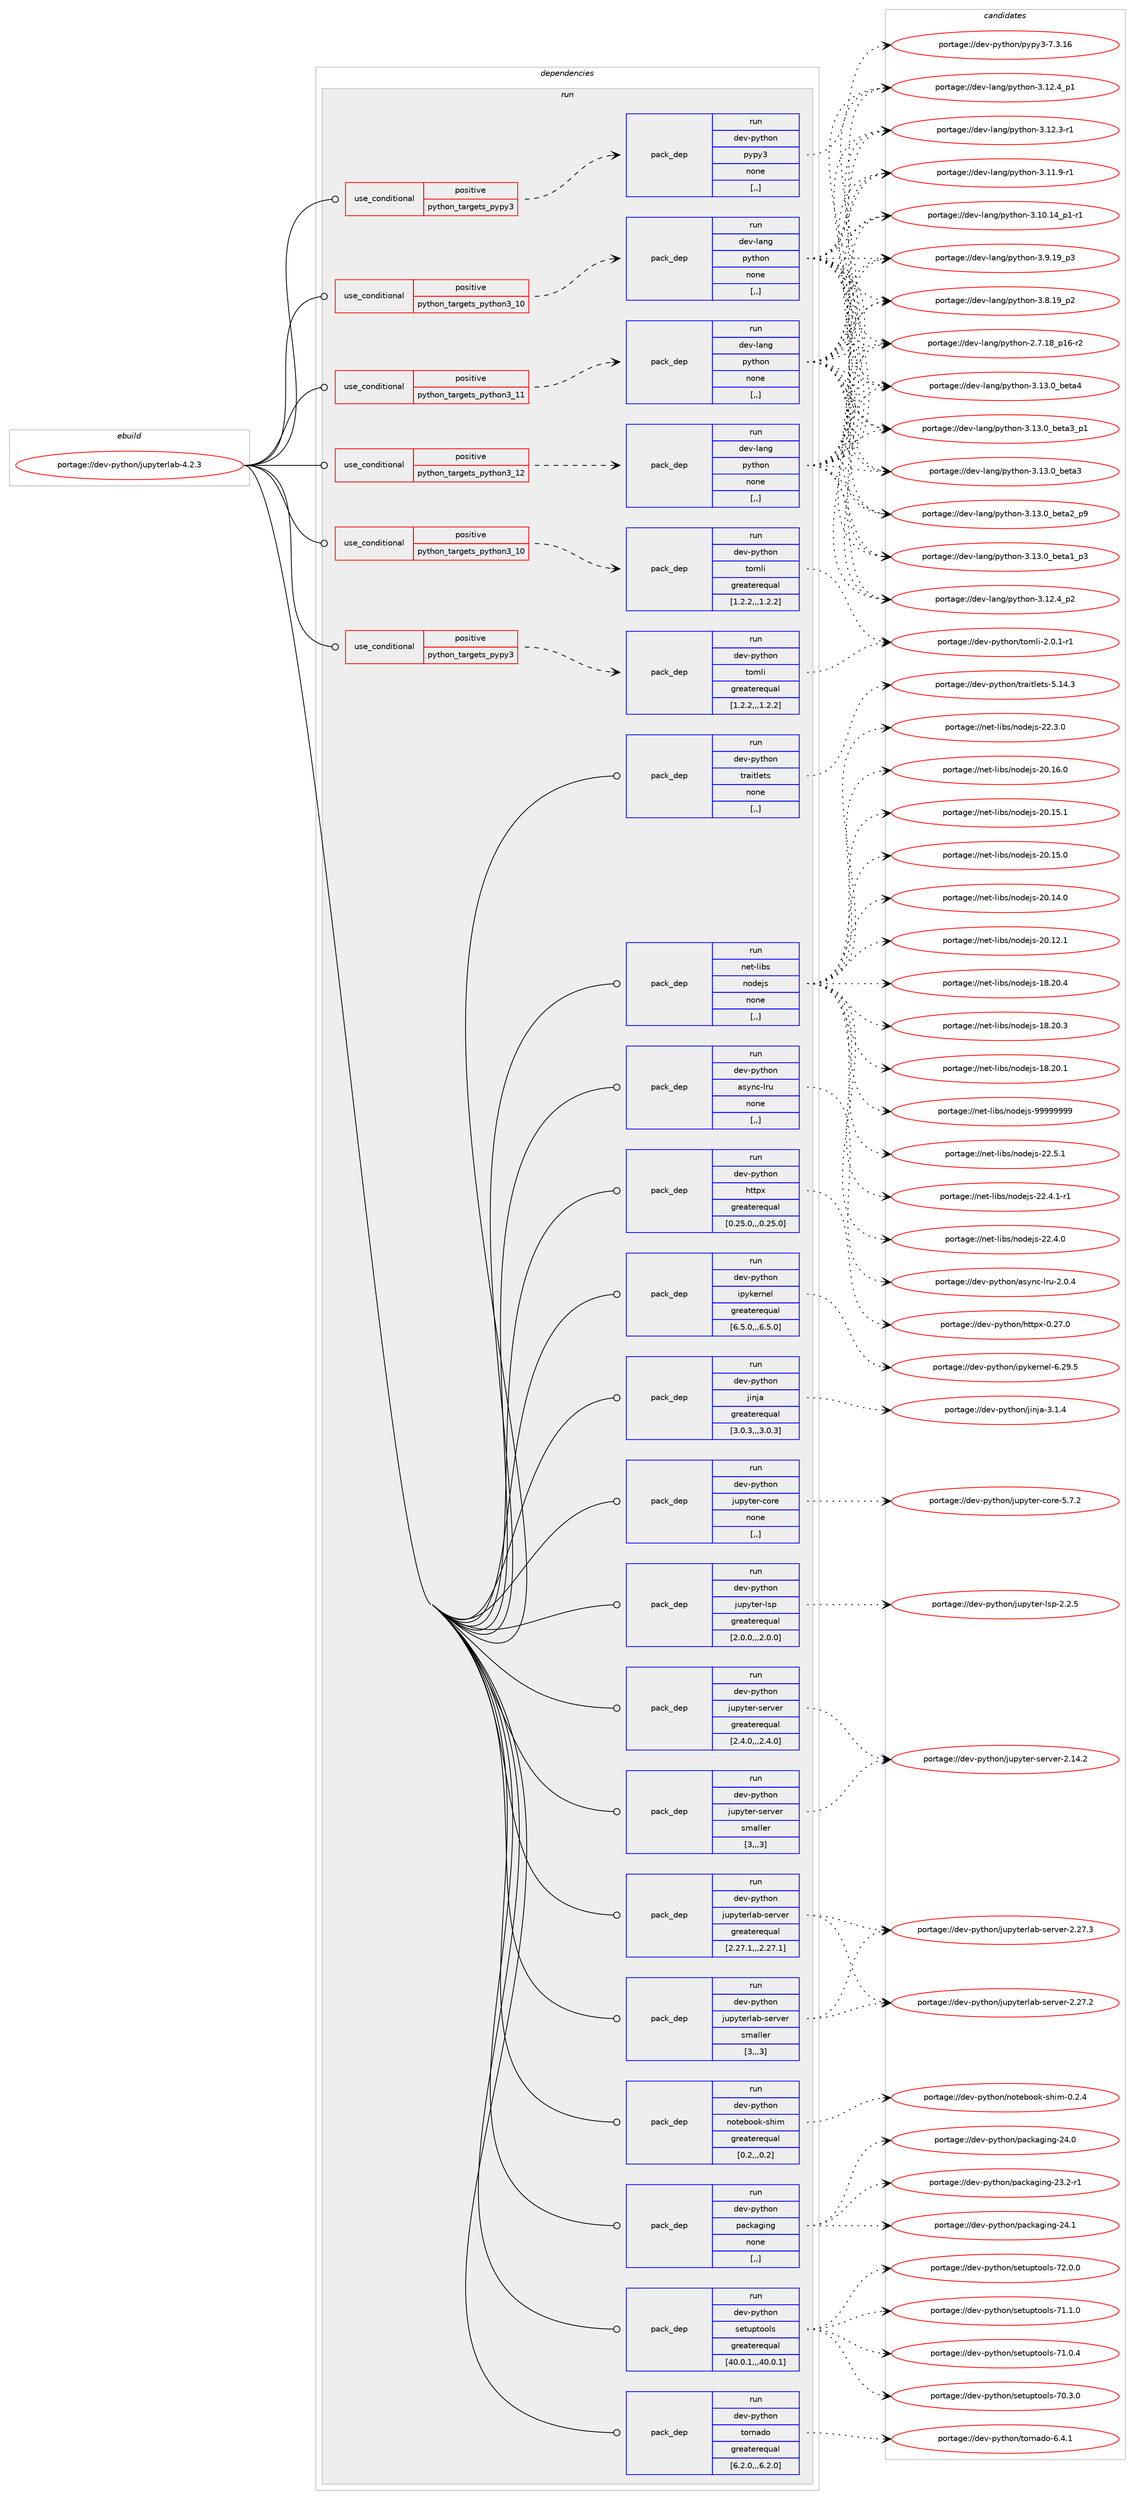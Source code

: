 digraph prolog {

# *************
# Graph options
# *************

newrank=true;
concentrate=true;
compound=true;
graph [rankdir=LR,fontname=Helvetica,fontsize=10,ranksep=1.5];#, ranksep=2.5, nodesep=0.2];
edge  [arrowhead=vee];
node  [fontname=Helvetica,fontsize=10];

# **********
# The ebuild
# **********

subgraph cluster_leftcol {
color=gray;
label=<<i>ebuild</i>>;
id [label="portage://dev-python/jupyterlab-4.2.3", color=red, width=4, href="../dev-python/jupyterlab-4.2.3.svg"];
}

# ****************
# The dependencies
# ****************

subgraph cluster_midcol {
color=gray;
label=<<i>dependencies</i>>;
subgraph cluster_compile {
fillcolor="#eeeeee";
style=filled;
label=<<i>compile</i>>;
}
subgraph cluster_compileandrun {
fillcolor="#eeeeee";
style=filled;
label=<<i>compile and run</i>>;
}
subgraph cluster_run {
fillcolor="#eeeeee";
style=filled;
label=<<i>run</i>>;
subgraph cond34139 {
dependency149738 [label=<<TABLE BORDER="0" CELLBORDER="1" CELLSPACING="0" CELLPADDING="4"><TR><TD ROWSPAN="3" CELLPADDING="10">use_conditional</TD></TR><TR><TD>positive</TD></TR><TR><TD>python_targets_pypy3</TD></TR></TABLE>>, shape=none, color=red];
subgraph pack114349 {
dependency149739 [label=<<TABLE BORDER="0" CELLBORDER="1" CELLSPACING="0" CELLPADDING="4" WIDTH="220"><TR><TD ROWSPAN="6" CELLPADDING="30">pack_dep</TD></TR><TR><TD WIDTH="110">run</TD></TR><TR><TD>dev-python</TD></TR><TR><TD>pypy3</TD></TR><TR><TD>none</TD></TR><TR><TD>[,,]</TD></TR></TABLE>>, shape=none, color=blue];
}
dependency149738:e -> dependency149739:w [weight=20,style="dashed",arrowhead="vee"];
}
id:e -> dependency149738:w [weight=20,style="solid",arrowhead="odot"];
subgraph cond34140 {
dependency149740 [label=<<TABLE BORDER="0" CELLBORDER="1" CELLSPACING="0" CELLPADDING="4"><TR><TD ROWSPAN="3" CELLPADDING="10">use_conditional</TD></TR><TR><TD>positive</TD></TR><TR><TD>python_targets_pypy3</TD></TR></TABLE>>, shape=none, color=red];
subgraph pack114350 {
dependency149741 [label=<<TABLE BORDER="0" CELLBORDER="1" CELLSPACING="0" CELLPADDING="4" WIDTH="220"><TR><TD ROWSPAN="6" CELLPADDING="30">pack_dep</TD></TR><TR><TD WIDTH="110">run</TD></TR><TR><TD>dev-python</TD></TR><TR><TD>tomli</TD></TR><TR><TD>greaterequal</TD></TR><TR><TD>[1.2.2,,,1.2.2]</TD></TR></TABLE>>, shape=none, color=blue];
}
dependency149740:e -> dependency149741:w [weight=20,style="dashed",arrowhead="vee"];
}
id:e -> dependency149740:w [weight=20,style="solid",arrowhead="odot"];
subgraph cond34141 {
dependency149742 [label=<<TABLE BORDER="0" CELLBORDER="1" CELLSPACING="0" CELLPADDING="4"><TR><TD ROWSPAN="3" CELLPADDING="10">use_conditional</TD></TR><TR><TD>positive</TD></TR><TR><TD>python_targets_python3_10</TD></TR></TABLE>>, shape=none, color=red];
subgraph pack114351 {
dependency149743 [label=<<TABLE BORDER="0" CELLBORDER="1" CELLSPACING="0" CELLPADDING="4" WIDTH="220"><TR><TD ROWSPAN="6" CELLPADDING="30">pack_dep</TD></TR><TR><TD WIDTH="110">run</TD></TR><TR><TD>dev-lang</TD></TR><TR><TD>python</TD></TR><TR><TD>none</TD></TR><TR><TD>[,,]</TD></TR></TABLE>>, shape=none, color=blue];
}
dependency149742:e -> dependency149743:w [weight=20,style="dashed",arrowhead="vee"];
}
id:e -> dependency149742:w [weight=20,style="solid",arrowhead="odot"];
subgraph cond34142 {
dependency149744 [label=<<TABLE BORDER="0" CELLBORDER="1" CELLSPACING="0" CELLPADDING="4"><TR><TD ROWSPAN="3" CELLPADDING="10">use_conditional</TD></TR><TR><TD>positive</TD></TR><TR><TD>python_targets_python3_10</TD></TR></TABLE>>, shape=none, color=red];
subgraph pack114352 {
dependency149745 [label=<<TABLE BORDER="0" CELLBORDER="1" CELLSPACING="0" CELLPADDING="4" WIDTH="220"><TR><TD ROWSPAN="6" CELLPADDING="30">pack_dep</TD></TR><TR><TD WIDTH="110">run</TD></TR><TR><TD>dev-python</TD></TR><TR><TD>tomli</TD></TR><TR><TD>greaterequal</TD></TR><TR><TD>[1.2.2,,,1.2.2]</TD></TR></TABLE>>, shape=none, color=blue];
}
dependency149744:e -> dependency149745:w [weight=20,style="dashed",arrowhead="vee"];
}
id:e -> dependency149744:w [weight=20,style="solid",arrowhead="odot"];
subgraph cond34143 {
dependency149746 [label=<<TABLE BORDER="0" CELLBORDER="1" CELLSPACING="0" CELLPADDING="4"><TR><TD ROWSPAN="3" CELLPADDING="10">use_conditional</TD></TR><TR><TD>positive</TD></TR><TR><TD>python_targets_python3_11</TD></TR></TABLE>>, shape=none, color=red];
subgraph pack114353 {
dependency149747 [label=<<TABLE BORDER="0" CELLBORDER="1" CELLSPACING="0" CELLPADDING="4" WIDTH="220"><TR><TD ROWSPAN="6" CELLPADDING="30">pack_dep</TD></TR><TR><TD WIDTH="110">run</TD></TR><TR><TD>dev-lang</TD></TR><TR><TD>python</TD></TR><TR><TD>none</TD></TR><TR><TD>[,,]</TD></TR></TABLE>>, shape=none, color=blue];
}
dependency149746:e -> dependency149747:w [weight=20,style="dashed",arrowhead="vee"];
}
id:e -> dependency149746:w [weight=20,style="solid",arrowhead="odot"];
subgraph cond34144 {
dependency149748 [label=<<TABLE BORDER="0" CELLBORDER="1" CELLSPACING="0" CELLPADDING="4"><TR><TD ROWSPAN="3" CELLPADDING="10">use_conditional</TD></TR><TR><TD>positive</TD></TR><TR><TD>python_targets_python3_12</TD></TR></TABLE>>, shape=none, color=red];
subgraph pack114354 {
dependency149749 [label=<<TABLE BORDER="0" CELLBORDER="1" CELLSPACING="0" CELLPADDING="4" WIDTH="220"><TR><TD ROWSPAN="6" CELLPADDING="30">pack_dep</TD></TR><TR><TD WIDTH="110">run</TD></TR><TR><TD>dev-lang</TD></TR><TR><TD>python</TD></TR><TR><TD>none</TD></TR><TR><TD>[,,]</TD></TR></TABLE>>, shape=none, color=blue];
}
dependency149748:e -> dependency149749:w [weight=20,style="dashed",arrowhead="vee"];
}
id:e -> dependency149748:w [weight=20,style="solid",arrowhead="odot"];
subgraph pack114355 {
dependency149750 [label=<<TABLE BORDER="0" CELLBORDER="1" CELLSPACING="0" CELLPADDING="4" WIDTH="220"><TR><TD ROWSPAN="6" CELLPADDING="30">pack_dep</TD></TR><TR><TD WIDTH="110">run</TD></TR><TR><TD>dev-python</TD></TR><TR><TD>async-lru</TD></TR><TR><TD>none</TD></TR><TR><TD>[,,]</TD></TR></TABLE>>, shape=none, color=blue];
}
id:e -> dependency149750:w [weight=20,style="solid",arrowhead="odot"];
subgraph pack114356 {
dependency149751 [label=<<TABLE BORDER="0" CELLBORDER="1" CELLSPACING="0" CELLPADDING="4" WIDTH="220"><TR><TD ROWSPAN="6" CELLPADDING="30">pack_dep</TD></TR><TR><TD WIDTH="110">run</TD></TR><TR><TD>dev-python</TD></TR><TR><TD>httpx</TD></TR><TR><TD>greaterequal</TD></TR><TR><TD>[0.25.0,,,0.25.0]</TD></TR></TABLE>>, shape=none, color=blue];
}
id:e -> dependency149751:w [weight=20,style="solid",arrowhead="odot"];
subgraph pack114357 {
dependency149752 [label=<<TABLE BORDER="0" CELLBORDER="1" CELLSPACING="0" CELLPADDING="4" WIDTH="220"><TR><TD ROWSPAN="6" CELLPADDING="30">pack_dep</TD></TR><TR><TD WIDTH="110">run</TD></TR><TR><TD>dev-python</TD></TR><TR><TD>ipykernel</TD></TR><TR><TD>greaterequal</TD></TR><TR><TD>[6.5.0,,,6.5.0]</TD></TR></TABLE>>, shape=none, color=blue];
}
id:e -> dependency149752:w [weight=20,style="solid",arrowhead="odot"];
subgraph pack114358 {
dependency149753 [label=<<TABLE BORDER="0" CELLBORDER="1" CELLSPACING="0" CELLPADDING="4" WIDTH="220"><TR><TD ROWSPAN="6" CELLPADDING="30">pack_dep</TD></TR><TR><TD WIDTH="110">run</TD></TR><TR><TD>dev-python</TD></TR><TR><TD>jinja</TD></TR><TR><TD>greaterequal</TD></TR><TR><TD>[3.0.3,,,3.0.3]</TD></TR></TABLE>>, shape=none, color=blue];
}
id:e -> dependency149753:w [weight=20,style="solid",arrowhead="odot"];
subgraph pack114359 {
dependency149754 [label=<<TABLE BORDER="0" CELLBORDER="1" CELLSPACING="0" CELLPADDING="4" WIDTH="220"><TR><TD ROWSPAN="6" CELLPADDING="30">pack_dep</TD></TR><TR><TD WIDTH="110">run</TD></TR><TR><TD>dev-python</TD></TR><TR><TD>jupyter-core</TD></TR><TR><TD>none</TD></TR><TR><TD>[,,]</TD></TR></TABLE>>, shape=none, color=blue];
}
id:e -> dependency149754:w [weight=20,style="solid",arrowhead="odot"];
subgraph pack114360 {
dependency149755 [label=<<TABLE BORDER="0" CELLBORDER="1" CELLSPACING="0" CELLPADDING="4" WIDTH="220"><TR><TD ROWSPAN="6" CELLPADDING="30">pack_dep</TD></TR><TR><TD WIDTH="110">run</TD></TR><TR><TD>dev-python</TD></TR><TR><TD>jupyter-lsp</TD></TR><TR><TD>greaterequal</TD></TR><TR><TD>[2.0.0,,,2.0.0]</TD></TR></TABLE>>, shape=none, color=blue];
}
id:e -> dependency149755:w [weight=20,style="solid",arrowhead="odot"];
subgraph pack114361 {
dependency149756 [label=<<TABLE BORDER="0" CELLBORDER="1" CELLSPACING="0" CELLPADDING="4" WIDTH="220"><TR><TD ROWSPAN="6" CELLPADDING="30">pack_dep</TD></TR><TR><TD WIDTH="110">run</TD></TR><TR><TD>dev-python</TD></TR><TR><TD>jupyter-server</TD></TR><TR><TD>greaterequal</TD></TR><TR><TD>[2.4.0,,,2.4.0]</TD></TR></TABLE>>, shape=none, color=blue];
}
id:e -> dependency149756:w [weight=20,style="solid",arrowhead="odot"];
subgraph pack114362 {
dependency149757 [label=<<TABLE BORDER="0" CELLBORDER="1" CELLSPACING="0" CELLPADDING="4" WIDTH="220"><TR><TD ROWSPAN="6" CELLPADDING="30">pack_dep</TD></TR><TR><TD WIDTH="110">run</TD></TR><TR><TD>dev-python</TD></TR><TR><TD>jupyter-server</TD></TR><TR><TD>smaller</TD></TR><TR><TD>[3,,,3]</TD></TR></TABLE>>, shape=none, color=blue];
}
id:e -> dependency149757:w [weight=20,style="solid",arrowhead="odot"];
subgraph pack114363 {
dependency149758 [label=<<TABLE BORDER="0" CELLBORDER="1" CELLSPACING="0" CELLPADDING="4" WIDTH="220"><TR><TD ROWSPAN="6" CELLPADDING="30">pack_dep</TD></TR><TR><TD WIDTH="110">run</TD></TR><TR><TD>dev-python</TD></TR><TR><TD>jupyterlab-server</TD></TR><TR><TD>greaterequal</TD></TR><TR><TD>[2.27.1,,,2.27.1]</TD></TR></TABLE>>, shape=none, color=blue];
}
id:e -> dependency149758:w [weight=20,style="solid",arrowhead="odot"];
subgraph pack114364 {
dependency149759 [label=<<TABLE BORDER="0" CELLBORDER="1" CELLSPACING="0" CELLPADDING="4" WIDTH="220"><TR><TD ROWSPAN="6" CELLPADDING="30">pack_dep</TD></TR><TR><TD WIDTH="110">run</TD></TR><TR><TD>dev-python</TD></TR><TR><TD>jupyterlab-server</TD></TR><TR><TD>smaller</TD></TR><TR><TD>[3,,,3]</TD></TR></TABLE>>, shape=none, color=blue];
}
id:e -> dependency149759:w [weight=20,style="solid",arrowhead="odot"];
subgraph pack114365 {
dependency149760 [label=<<TABLE BORDER="0" CELLBORDER="1" CELLSPACING="0" CELLPADDING="4" WIDTH="220"><TR><TD ROWSPAN="6" CELLPADDING="30">pack_dep</TD></TR><TR><TD WIDTH="110">run</TD></TR><TR><TD>dev-python</TD></TR><TR><TD>notebook-shim</TD></TR><TR><TD>greaterequal</TD></TR><TR><TD>[0.2,,,0.2]</TD></TR></TABLE>>, shape=none, color=blue];
}
id:e -> dependency149760:w [weight=20,style="solid",arrowhead="odot"];
subgraph pack114366 {
dependency149761 [label=<<TABLE BORDER="0" CELLBORDER="1" CELLSPACING="0" CELLPADDING="4" WIDTH="220"><TR><TD ROWSPAN="6" CELLPADDING="30">pack_dep</TD></TR><TR><TD WIDTH="110">run</TD></TR><TR><TD>dev-python</TD></TR><TR><TD>packaging</TD></TR><TR><TD>none</TD></TR><TR><TD>[,,]</TD></TR></TABLE>>, shape=none, color=blue];
}
id:e -> dependency149761:w [weight=20,style="solid",arrowhead="odot"];
subgraph pack114367 {
dependency149762 [label=<<TABLE BORDER="0" CELLBORDER="1" CELLSPACING="0" CELLPADDING="4" WIDTH="220"><TR><TD ROWSPAN="6" CELLPADDING="30">pack_dep</TD></TR><TR><TD WIDTH="110">run</TD></TR><TR><TD>dev-python</TD></TR><TR><TD>setuptools</TD></TR><TR><TD>greaterequal</TD></TR><TR><TD>[40.0.1,,,40.0.1]</TD></TR></TABLE>>, shape=none, color=blue];
}
id:e -> dependency149762:w [weight=20,style="solid",arrowhead="odot"];
subgraph pack114368 {
dependency149763 [label=<<TABLE BORDER="0" CELLBORDER="1" CELLSPACING="0" CELLPADDING="4" WIDTH="220"><TR><TD ROWSPAN="6" CELLPADDING="30">pack_dep</TD></TR><TR><TD WIDTH="110">run</TD></TR><TR><TD>dev-python</TD></TR><TR><TD>tornado</TD></TR><TR><TD>greaterequal</TD></TR><TR><TD>[6.2.0,,,6.2.0]</TD></TR></TABLE>>, shape=none, color=blue];
}
id:e -> dependency149763:w [weight=20,style="solid",arrowhead="odot"];
subgraph pack114369 {
dependency149764 [label=<<TABLE BORDER="0" CELLBORDER="1" CELLSPACING="0" CELLPADDING="4" WIDTH="220"><TR><TD ROWSPAN="6" CELLPADDING="30">pack_dep</TD></TR><TR><TD WIDTH="110">run</TD></TR><TR><TD>dev-python</TD></TR><TR><TD>traitlets</TD></TR><TR><TD>none</TD></TR><TR><TD>[,,]</TD></TR></TABLE>>, shape=none, color=blue];
}
id:e -> dependency149764:w [weight=20,style="solid",arrowhead="odot"];
subgraph pack114370 {
dependency149765 [label=<<TABLE BORDER="0" CELLBORDER="1" CELLSPACING="0" CELLPADDING="4" WIDTH="220"><TR><TD ROWSPAN="6" CELLPADDING="30">pack_dep</TD></TR><TR><TD WIDTH="110">run</TD></TR><TR><TD>net-libs</TD></TR><TR><TD>nodejs</TD></TR><TR><TD>none</TD></TR><TR><TD>[,,]</TD></TR></TABLE>>, shape=none, color=blue];
}
id:e -> dependency149765:w [weight=20,style="solid",arrowhead="odot"];
}
}

# **************
# The candidates
# **************

subgraph cluster_choices {
rank=same;
color=gray;
label=<<i>candidates</i>>;

subgraph choice114349 {
color=black;
nodesep=1;
choice10010111845112121116104111110471121211121215145554651464954 [label="portage://dev-python/pypy3-7.3.16", color=red, width=4,href="../dev-python/pypy3-7.3.16.svg"];
dependency149739:e -> choice10010111845112121116104111110471121211121215145554651464954:w [style=dotted,weight="100"];
}
subgraph choice114350 {
color=black;
nodesep=1;
choice10010111845112121116104111110471161111091081054550464846494511449 [label="portage://dev-python/tomli-2.0.1-r1", color=red, width=4,href="../dev-python/tomli-2.0.1-r1.svg"];
dependency149741:e -> choice10010111845112121116104111110471161111091081054550464846494511449:w [style=dotted,weight="100"];
}
subgraph choice114351 {
color=black;
nodesep=1;
choice1001011184510897110103471121211161041111104551464951464895981011169752 [label="portage://dev-lang/python-3.13.0_beta4", color=red, width=4,href="../dev-lang/python-3.13.0_beta4.svg"];
choice10010111845108971101034711212111610411111045514649514648959810111697519511249 [label="portage://dev-lang/python-3.13.0_beta3_p1", color=red, width=4,href="../dev-lang/python-3.13.0_beta3_p1.svg"];
choice1001011184510897110103471121211161041111104551464951464895981011169751 [label="portage://dev-lang/python-3.13.0_beta3", color=red, width=4,href="../dev-lang/python-3.13.0_beta3.svg"];
choice10010111845108971101034711212111610411111045514649514648959810111697509511257 [label="portage://dev-lang/python-3.13.0_beta2_p9", color=red, width=4,href="../dev-lang/python-3.13.0_beta2_p9.svg"];
choice10010111845108971101034711212111610411111045514649514648959810111697499511251 [label="portage://dev-lang/python-3.13.0_beta1_p3", color=red, width=4,href="../dev-lang/python-3.13.0_beta1_p3.svg"];
choice100101118451089711010347112121116104111110455146495046529511250 [label="portage://dev-lang/python-3.12.4_p2", color=red, width=4,href="../dev-lang/python-3.12.4_p2.svg"];
choice100101118451089711010347112121116104111110455146495046529511249 [label="portage://dev-lang/python-3.12.4_p1", color=red, width=4,href="../dev-lang/python-3.12.4_p1.svg"];
choice100101118451089711010347112121116104111110455146495046514511449 [label="portage://dev-lang/python-3.12.3-r1", color=red, width=4,href="../dev-lang/python-3.12.3-r1.svg"];
choice100101118451089711010347112121116104111110455146494946574511449 [label="portage://dev-lang/python-3.11.9-r1", color=red, width=4,href="../dev-lang/python-3.11.9-r1.svg"];
choice100101118451089711010347112121116104111110455146494846495295112494511449 [label="portage://dev-lang/python-3.10.14_p1-r1", color=red, width=4,href="../dev-lang/python-3.10.14_p1-r1.svg"];
choice100101118451089711010347112121116104111110455146574649579511251 [label="portage://dev-lang/python-3.9.19_p3", color=red, width=4,href="../dev-lang/python-3.9.19_p3.svg"];
choice100101118451089711010347112121116104111110455146564649579511250 [label="portage://dev-lang/python-3.8.19_p2", color=red, width=4,href="../dev-lang/python-3.8.19_p2.svg"];
choice100101118451089711010347112121116104111110455046554649569511249544511450 [label="portage://dev-lang/python-2.7.18_p16-r2", color=red, width=4,href="../dev-lang/python-2.7.18_p16-r2.svg"];
dependency149743:e -> choice1001011184510897110103471121211161041111104551464951464895981011169752:w [style=dotted,weight="100"];
dependency149743:e -> choice10010111845108971101034711212111610411111045514649514648959810111697519511249:w [style=dotted,weight="100"];
dependency149743:e -> choice1001011184510897110103471121211161041111104551464951464895981011169751:w [style=dotted,weight="100"];
dependency149743:e -> choice10010111845108971101034711212111610411111045514649514648959810111697509511257:w [style=dotted,weight="100"];
dependency149743:e -> choice10010111845108971101034711212111610411111045514649514648959810111697499511251:w [style=dotted,weight="100"];
dependency149743:e -> choice100101118451089711010347112121116104111110455146495046529511250:w [style=dotted,weight="100"];
dependency149743:e -> choice100101118451089711010347112121116104111110455146495046529511249:w [style=dotted,weight="100"];
dependency149743:e -> choice100101118451089711010347112121116104111110455146495046514511449:w [style=dotted,weight="100"];
dependency149743:e -> choice100101118451089711010347112121116104111110455146494946574511449:w [style=dotted,weight="100"];
dependency149743:e -> choice100101118451089711010347112121116104111110455146494846495295112494511449:w [style=dotted,weight="100"];
dependency149743:e -> choice100101118451089711010347112121116104111110455146574649579511251:w [style=dotted,weight="100"];
dependency149743:e -> choice100101118451089711010347112121116104111110455146564649579511250:w [style=dotted,weight="100"];
dependency149743:e -> choice100101118451089711010347112121116104111110455046554649569511249544511450:w [style=dotted,weight="100"];
}
subgraph choice114352 {
color=black;
nodesep=1;
choice10010111845112121116104111110471161111091081054550464846494511449 [label="portage://dev-python/tomli-2.0.1-r1", color=red, width=4,href="../dev-python/tomli-2.0.1-r1.svg"];
dependency149745:e -> choice10010111845112121116104111110471161111091081054550464846494511449:w [style=dotted,weight="100"];
}
subgraph choice114353 {
color=black;
nodesep=1;
choice1001011184510897110103471121211161041111104551464951464895981011169752 [label="portage://dev-lang/python-3.13.0_beta4", color=red, width=4,href="../dev-lang/python-3.13.0_beta4.svg"];
choice10010111845108971101034711212111610411111045514649514648959810111697519511249 [label="portage://dev-lang/python-3.13.0_beta3_p1", color=red, width=4,href="../dev-lang/python-3.13.0_beta3_p1.svg"];
choice1001011184510897110103471121211161041111104551464951464895981011169751 [label="portage://dev-lang/python-3.13.0_beta3", color=red, width=4,href="../dev-lang/python-3.13.0_beta3.svg"];
choice10010111845108971101034711212111610411111045514649514648959810111697509511257 [label="portage://dev-lang/python-3.13.0_beta2_p9", color=red, width=4,href="../dev-lang/python-3.13.0_beta2_p9.svg"];
choice10010111845108971101034711212111610411111045514649514648959810111697499511251 [label="portage://dev-lang/python-3.13.0_beta1_p3", color=red, width=4,href="../dev-lang/python-3.13.0_beta1_p3.svg"];
choice100101118451089711010347112121116104111110455146495046529511250 [label="portage://dev-lang/python-3.12.4_p2", color=red, width=4,href="../dev-lang/python-3.12.4_p2.svg"];
choice100101118451089711010347112121116104111110455146495046529511249 [label="portage://dev-lang/python-3.12.4_p1", color=red, width=4,href="../dev-lang/python-3.12.4_p1.svg"];
choice100101118451089711010347112121116104111110455146495046514511449 [label="portage://dev-lang/python-3.12.3-r1", color=red, width=4,href="../dev-lang/python-3.12.3-r1.svg"];
choice100101118451089711010347112121116104111110455146494946574511449 [label="portage://dev-lang/python-3.11.9-r1", color=red, width=4,href="../dev-lang/python-3.11.9-r1.svg"];
choice100101118451089711010347112121116104111110455146494846495295112494511449 [label="portage://dev-lang/python-3.10.14_p1-r1", color=red, width=4,href="../dev-lang/python-3.10.14_p1-r1.svg"];
choice100101118451089711010347112121116104111110455146574649579511251 [label="portage://dev-lang/python-3.9.19_p3", color=red, width=4,href="../dev-lang/python-3.9.19_p3.svg"];
choice100101118451089711010347112121116104111110455146564649579511250 [label="portage://dev-lang/python-3.8.19_p2", color=red, width=4,href="../dev-lang/python-3.8.19_p2.svg"];
choice100101118451089711010347112121116104111110455046554649569511249544511450 [label="portage://dev-lang/python-2.7.18_p16-r2", color=red, width=4,href="../dev-lang/python-2.7.18_p16-r2.svg"];
dependency149747:e -> choice1001011184510897110103471121211161041111104551464951464895981011169752:w [style=dotted,weight="100"];
dependency149747:e -> choice10010111845108971101034711212111610411111045514649514648959810111697519511249:w [style=dotted,weight="100"];
dependency149747:e -> choice1001011184510897110103471121211161041111104551464951464895981011169751:w [style=dotted,weight="100"];
dependency149747:e -> choice10010111845108971101034711212111610411111045514649514648959810111697509511257:w [style=dotted,weight="100"];
dependency149747:e -> choice10010111845108971101034711212111610411111045514649514648959810111697499511251:w [style=dotted,weight="100"];
dependency149747:e -> choice100101118451089711010347112121116104111110455146495046529511250:w [style=dotted,weight="100"];
dependency149747:e -> choice100101118451089711010347112121116104111110455146495046529511249:w [style=dotted,weight="100"];
dependency149747:e -> choice100101118451089711010347112121116104111110455146495046514511449:w [style=dotted,weight="100"];
dependency149747:e -> choice100101118451089711010347112121116104111110455146494946574511449:w [style=dotted,weight="100"];
dependency149747:e -> choice100101118451089711010347112121116104111110455146494846495295112494511449:w [style=dotted,weight="100"];
dependency149747:e -> choice100101118451089711010347112121116104111110455146574649579511251:w [style=dotted,weight="100"];
dependency149747:e -> choice100101118451089711010347112121116104111110455146564649579511250:w [style=dotted,weight="100"];
dependency149747:e -> choice100101118451089711010347112121116104111110455046554649569511249544511450:w [style=dotted,weight="100"];
}
subgraph choice114354 {
color=black;
nodesep=1;
choice1001011184510897110103471121211161041111104551464951464895981011169752 [label="portage://dev-lang/python-3.13.0_beta4", color=red, width=4,href="../dev-lang/python-3.13.0_beta4.svg"];
choice10010111845108971101034711212111610411111045514649514648959810111697519511249 [label="portage://dev-lang/python-3.13.0_beta3_p1", color=red, width=4,href="../dev-lang/python-3.13.0_beta3_p1.svg"];
choice1001011184510897110103471121211161041111104551464951464895981011169751 [label="portage://dev-lang/python-3.13.0_beta3", color=red, width=4,href="../dev-lang/python-3.13.0_beta3.svg"];
choice10010111845108971101034711212111610411111045514649514648959810111697509511257 [label="portage://dev-lang/python-3.13.0_beta2_p9", color=red, width=4,href="../dev-lang/python-3.13.0_beta2_p9.svg"];
choice10010111845108971101034711212111610411111045514649514648959810111697499511251 [label="portage://dev-lang/python-3.13.0_beta1_p3", color=red, width=4,href="../dev-lang/python-3.13.0_beta1_p3.svg"];
choice100101118451089711010347112121116104111110455146495046529511250 [label="portage://dev-lang/python-3.12.4_p2", color=red, width=4,href="../dev-lang/python-3.12.4_p2.svg"];
choice100101118451089711010347112121116104111110455146495046529511249 [label="portage://dev-lang/python-3.12.4_p1", color=red, width=4,href="../dev-lang/python-3.12.4_p1.svg"];
choice100101118451089711010347112121116104111110455146495046514511449 [label="portage://dev-lang/python-3.12.3-r1", color=red, width=4,href="../dev-lang/python-3.12.3-r1.svg"];
choice100101118451089711010347112121116104111110455146494946574511449 [label="portage://dev-lang/python-3.11.9-r1", color=red, width=4,href="../dev-lang/python-3.11.9-r1.svg"];
choice100101118451089711010347112121116104111110455146494846495295112494511449 [label="portage://dev-lang/python-3.10.14_p1-r1", color=red, width=4,href="../dev-lang/python-3.10.14_p1-r1.svg"];
choice100101118451089711010347112121116104111110455146574649579511251 [label="portage://dev-lang/python-3.9.19_p3", color=red, width=4,href="../dev-lang/python-3.9.19_p3.svg"];
choice100101118451089711010347112121116104111110455146564649579511250 [label="portage://dev-lang/python-3.8.19_p2", color=red, width=4,href="../dev-lang/python-3.8.19_p2.svg"];
choice100101118451089711010347112121116104111110455046554649569511249544511450 [label="portage://dev-lang/python-2.7.18_p16-r2", color=red, width=4,href="../dev-lang/python-2.7.18_p16-r2.svg"];
dependency149749:e -> choice1001011184510897110103471121211161041111104551464951464895981011169752:w [style=dotted,weight="100"];
dependency149749:e -> choice10010111845108971101034711212111610411111045514649514648959810111697519511249:w [style=dotted,weight="100"];
dependency149749:e -> choice1001011184510897110103471121211161041111104551464951464895981011169751:w [style=dotted,weight="100"];
dependency149749:e -> choice10010111845108971101034711212111610411111045514649514648959810111697509511257:w [style=dotted,weight="100"];
dependency149749:e -> choice10010111845108971101034711212111610411111045514649514648959810111697499511251:w [style=dotted,weight="100"];
dependency149749:e -> choice100101118451089711010347112121116104111110455146495046529511250:w [style=dotted,weight="100"];
dependency149749:e -> choice100101118451089711010347112121116104111110455146495046529511249:w [style=dotted,weight="100"];
dependency149749:e -> choice100101118451089711010347112121116104111110455146495046514511449:w [style=dotted,weight="100"];
dependency149749:e -> choice100101118451089711010347112121116104111110455146494946574511449:w [style=dotted,weight="100"];
dependency149749:e -> choice100101118451089711010347112121116104111110455146494846495295112494511449:w [style=dotted,weight="100"];
dependency149749:e -> choice100101118451089711010347112121116104111110455146574649579511251:w [style=dotted,weight="100"];
dependency149749:e -> choice100101118451089711010347112121116104111110455146564649579511250:w [style=dotted,weight="100"];
dependency149749:e -> choice100101118451089711010347112121116104111110455046554649569511249544511450:w [style=dotted,weight="100"];
}
subgraph choice114355 {
color=black;
nodesep=1;
choice1001011184511212111610411111047971151211109945108114117455046484652 [label="portage://dev-python/async-lru-2.0.4", color=red, width=4,href="../dev-python/async-lru-2.0.4.svg"];
dependency149750:e -> choice1001011184511212111610411111047971151211109945108114117455046484652:w [style=dotted,weight="100"];
}
subgraph choice114356 {
color=black;
nodesep=1;
choice100101118451121211161041111104710411611611212045484650554648 [label="portage://dev-python/httpx-0.27.0", color=red, width=4,href="../dev-python/httpx-0.27.0.svg"];
dependency149751:e -> choice100101118451121211161041111104710411611611212045484650554648:w [style=dotted,weight="100"];
}
subgraph choice114357 {
color=black;
nodesep=1;
choice100101118451121211161041111104710511212110710111411010110845544650574653 [label="portage://dev-python/ipykernel-6.29.5", color=red, width=4,href="../dev-python/ipykernel-6.29.5.svg"];
dependency149752:e -> choice100101118451121211161041111104710511212110710111411010110845544650574653:w [style=dotted,weight="100"];
}
subgraph choice114358 {
color=black;
nodesep=1;
choice100101118451121211161041111104710610511010697455146494652 [label="portage://dev-python/jinja-3.1.4", color=red, width=4,href="../dev-python/jinja-3.1.4.svg"];
dependency149753:e -> choice100101118451121211161041111104710610511010697455146494652:w [style=dotted,weight="100"];
}
subgraph choice114359 {
color=black;
nodesep=1;
choice10010111845112121116104111110471061171121211161011144599111114101455346554650 [label="portage://dev-python/jupyter-core-5.7.2", color=red, width=4,href="../dev-python/jupyter-core-5.7.2.svg"];
dependency149754:e -> choice10010111845112121116104111110471061171121211161011144599111114101455346554650:w [style=dotted,weight="100"];
}
subgraph choice114360 {
color=black;
nodesep=1;
choice100101118451121211161041111104710611711212111610111445108115112455046504653 [label="portage://dev-python/jupyter-lsp-2.2.5", color=red, width=4,href="../dev-python/jupyter-lsp-2.2.5.svg"];
dependency149755:e -> choice100101118451121211161041111104710611711212111610111445108115112455046504653:w [style=dotted,weight="100"];
}
subgraph choice114361 {
color=black;
nodesep=1;
choice10010111845112121116104111110471061171121211161011144511510111411810111445504649524650 [label="portage://dev-python/jupyter-server-2.14.2", color=red, width=4,href="../dev-python/jupyter-server-2.14.2.svg"];
dependency149756:e -> choice10010111845112121116104111110471061171121211161011144511510111411810111445504649524650:w [style=dotted,weight="100"];
}
subgraph choice114362 {
color=black;
nodesep=1;
choice10010111845112121116104111110471061171121211161011144511510111411810111445504649524650 [label="portage://dev-python/jupyter-server-2.14.2", color=red, width=4,href="../dev-python/jupyter-server-2.14.2.svg"];
dependency149757:e -> choice10010111845112121116104111110471061171121211161011144511510111411810111445504649524650:w [style=dotted,weight="100"];
}
subgraph choice114363 {
color=black;
nodesep=1;
choice100101118451121211161041111104710611711212111610111410897984511510111411810111445504650554651 [label="portage://dev-python/jupyterlab-server-2.27.3", color=red, width=4,href="../dev-python/jupyterlab-server-2.27.3.svg"];
choice100101118451121211161041111104710611711212111610111410897984511510111411810111445504650554650 [label="portage://dev-python/jupyterlab-server-2.27.2", color=red, width=4,href="../dev-python/jupyterlab-server-2.27.2.svg"];
dependency149758:e -> choice100101118451121211161041111104710611711212111610111410897984511510111411810111445504650554651:w [style=dotted,weight="100"];
dependency149758:e -> choice100101118451121211161041111104710611711212111610111410897984511510111411810111445504650554650:w [style=dotted,weight="100"];
}
subgraph choice114364 {
color=black;
nodesep=1;
choice100101118451121211161041111104710611711212111610111410897984511510111411810111445504650554651 [label="portage://dev-python/jupyterlab-server-2.27.3", color=red, width=4,href="../dev-python/jupyterlab-server-2.27.3.svg"];
choice100101118451121211161041111104710611711212111610111410897984511510111411810111445504650554650 [label="portage://dev-python/jupyterlab-server-2.27.2", color=red, width=4,href="../dev-python/jupyterlab-server-2.27.2.svg"];
dependency149759:e -> choice100101118451121211161041111104710611711212111610111410897984511510111411810111445504650554651:w [style=dotted,weight="100"];
dependency149759:e -> choice100101118451121211161041111104710611711212111610111410897984511510111411810111445504650554650:w [style=dotted,weight="100"];
}
subgraph choice114365 {
color=black;
nodesep=1;
choice10010111845112121116104111110471101111161019811111110745115104105109454846504652 [label="portage://dev-python/notebook-shim-0.2.4", color=red, width=4,href="../dev-python/notebook-shim-0.2.4.svg"];
dependency149760:e -> choice10010111845112121116104111110471101111161019811111110745115104105109454846504652:w [style=dotted,weight="100"];
}
subgraph choice114366 {
color=black;
nodesep=1;
choice10010111845112121116104111110471129799107971031051101034550524649 [label="portage://dev-python/packaging-24.1", color=red, width=4,href="../dev-python/packaging-24.1.svg"];
choice10010111845112121116104111110471129799107971031051101034550524648 [label="portage://dev-python/packaging-24.0", color=red, width=4,href="../dev-python/packaging-24.0.svg"];
choice100101118451121211161041111104711297991079710310511010345505146504511449 [label="portage://dev-python/packaging-23.2-r1", color=red, width=4,href="../dev-python/packaging-23.2-r1.svg"];
dependency149761:e -> choice10010111845112121116104111110471129799107971031051101034550524649:w [style=dotted,weight="100"];
dependency149761:e -> choice10010111845112121116104111110471129799107971031051101034550524648:w [style=dotted,weight="100"];
dependency149761:e -> choice100101118451121211161041111104711297991079710310511010345505146504511449:w [style=dotted,weight="100"];
}
subgraph choice114367 {
color=black;
nodesep=1;
choice100101118451121211161041111104711510111611711211611111110811545555046484648 [label="portage://dev-python/setuptools-72.0.0", color=red, width=4,href="../dev-python/setuptools-72.0.0.svg"];
choice100101118451121211161041111104711510111611711211611111110811545554946494648 [label="portage://dev-python/setuptools-71.1.0", color=red, width=4,href="../dev-python/setuptools-71.1.0.svg"];
choice100101118451121211161041111104711510111611711211611111110811545554946484652 [label="portage://dev-python/setuptools-71.0.4", color=red, width=4,href="../dev-python/setuptools-71.0.4.svg"];
choice100101118451121211161041111104711510111611711211611111110811545554846514648 [label="portage://dev-python/setuptools-70.3.0", color=red, width=4,href="../dev-python/setuptools-70.3.0.svg"];
dependency149762:e -> choice100101118451121211161041111104711510111611711211611111110811545555046484648:w [style=dotted,weight="100"];
dependency149762:e -> choice100101118451121211161041111104711510111611711211611111110811545554946494648:w [style=dotted,weight="100"];
dependency149762:e -> choice100101118451121211161041111104711510111611711211611111110811545554946484652:w [style=dotted,weight="100"];
dependency149762:e -> choice100101118451121211161041111104711510111611711211611111110811545554846514648:w [style=dotted,weight="100"];
}
subgraph choice114368 {
color=black;
nodesep=1;
choice100101118451121211161041111104711611111411097100111455446524649 [label="portage://dev-python/tornado-6.4.1", color=red, width=4,href="../dev-python/tornado-6.4.1.svg"];
dependency149763:e -> choice100101118451121211161041111104711611111411097100111455446524649:w [style=dotted,weight="100"];
}
subgraph choice114369 {
color=black;
nodesep=1;
choice10010111845112121116104111110471161149710511610810111611545534649524651 [label="portage://dev-python/traitlets-5.14.3", color=red, width=4,href="../dev-python/traitlets-5.14.3.svg"];
dependency149764:e -> choice10010111845112121116104111110471161149710511610810111611545534649524651:w [style=dotted,weight="100"];
}
subgraph choice114370 {
color=black;
nodesep=1;
choice110101116451081059811547110111100101106115455757575757575757 [label="portage://net-libs/nodejs-99999999", color=red, width=4,href="../net-libs/nodejs-99999999.svg"];
choice11010111645108105981154711011110010110611545505046534649 [label="portage://net-libs/nodejs-22.5.1", color=red, width=4,href="../net-libs/nodejs-22.5.1.svg"];
choice110101116451081059811547110111100101106115455050465246494511449 [label="portage://net-libs/nodejs-22.4.1-r1", color=red, width=4,href="../net-libs/nodejs-22.4.1-r1.svg"];
choice11010111645108105981154711011110010110611545505046524648 [label="portage://net-libs/nodejs-22.4.0", color=red, width=4,href="../net-libs/nodejs-22.4.0.svg"];
choice11010111645108105981154711011110010110611545505046514648 [label="portage://net-libs/nodejs-22.3.0", color=red, width=4,href="../net-libs/nodejs-22.3.0.svg"];
choice1101011164510810598115471101111001011061154550484649544648 [label="portage://net-libs/nodejs-20.16.0", color=red, width=4,href="../net-libs/nodejs-20.16.0.svg"];
choice1101011164510810598115471101111001011061154550484649534649 [label="portage://net-libs/nodejs-20.15.1", color=red, width=4,href="../net-libs/nodejs-20.15.1.svg"];
choice1101011164510810598115471101111001011061154550484649534648 [label="portage://net-libs/nodejs-20.15.0", color=red, width=4,href="../net-libs/nodejs-20.15.0.svg"];
choice1101011164510810598115471101111001011061154550484649524648 [label="portage://net-libs/nodejs-20.14.0", color=red, width=4,href="../net-libs/nodejs-20.14.0.svg"];
choice1101011164510810598115471101111001011061154550484649504649 [label="portage://net-libs/nodejs-20.12.1", color=red, width=4,href="../net-libs/nodejs-20.12.1.svg"];
choice1101011164510810598115471101111001011061154549564650484652 [label="portage://net-libs/nodejs-18.20.4", color=red, width=4,href="../net-libs/nodejs-18.20.4.svg"];
choice1101011164510810598115471101111001011061154549564650484651 [label="portage://net-libs/nodejs-18.20.3", color=red, width=4,href="../net-libs/nodejs-18.20.3.svg"];
choice1101011164510810598115471101111001011061154549564650484649 [label="portage://net-libs/nodejs-18.20.1", color=red, width=4,href="../net-libs/nodejs-18.20.1.svg"];
dependency149765:e -> choice110101116451081059811547110111100101106115455757575757575757:w [style=dotted,weight="100"];
dependency149765:e -> choice11010111645108105981154711011110010110611545505046534649:w [style=dotted,weight="100"];
dependency149765:e -> choice110101116451081059811547110111100101106115455050465246494511449:w [style=dotted,weight="100"];
dependency149765:e -> choice11010111645108105981154711011110010110611545505046524648:w [style=dotted,weight="100"];
dependency149765:e -> choice11010111645108105981154711011110010110611545505046514648:w [style=dotted,weight="100"];
dependency149765:e -> choice1101011164510810598115471101111001011061154550484649544648:w [style=dotted,weight="100"];
dependency149765:e -> choice1101011164510810598115471101111001011061154550484649534649:w [style=dotted,weight="100"];
dependency149765:e -> choice1101011164510810598115471101111001011061154550484649534648:w [style=dotted,weight="100"];
dependency149765:e -> choice1101011164510810598115471101111001011061154550484649524648:w [style=dotted,weight="100"];
dependency149765:e -> choice1101011164510810598115471101111001011061154550484649504649:w [style=dotted,weight="100"];
dependency149765:e -> choice1101011164510810598115471101111001011061154549564650484652:w [style=dotted,weight="100"];
dependency149765:e -> choice1101011164510810598115471101111001011061154549564650484651:w [style=dotted,weight="100"];
dependency149765:e -> choice1101011164510810598115471101111001011061154549564650484649:w [style=dotted,weight="100"];
}
}

}
